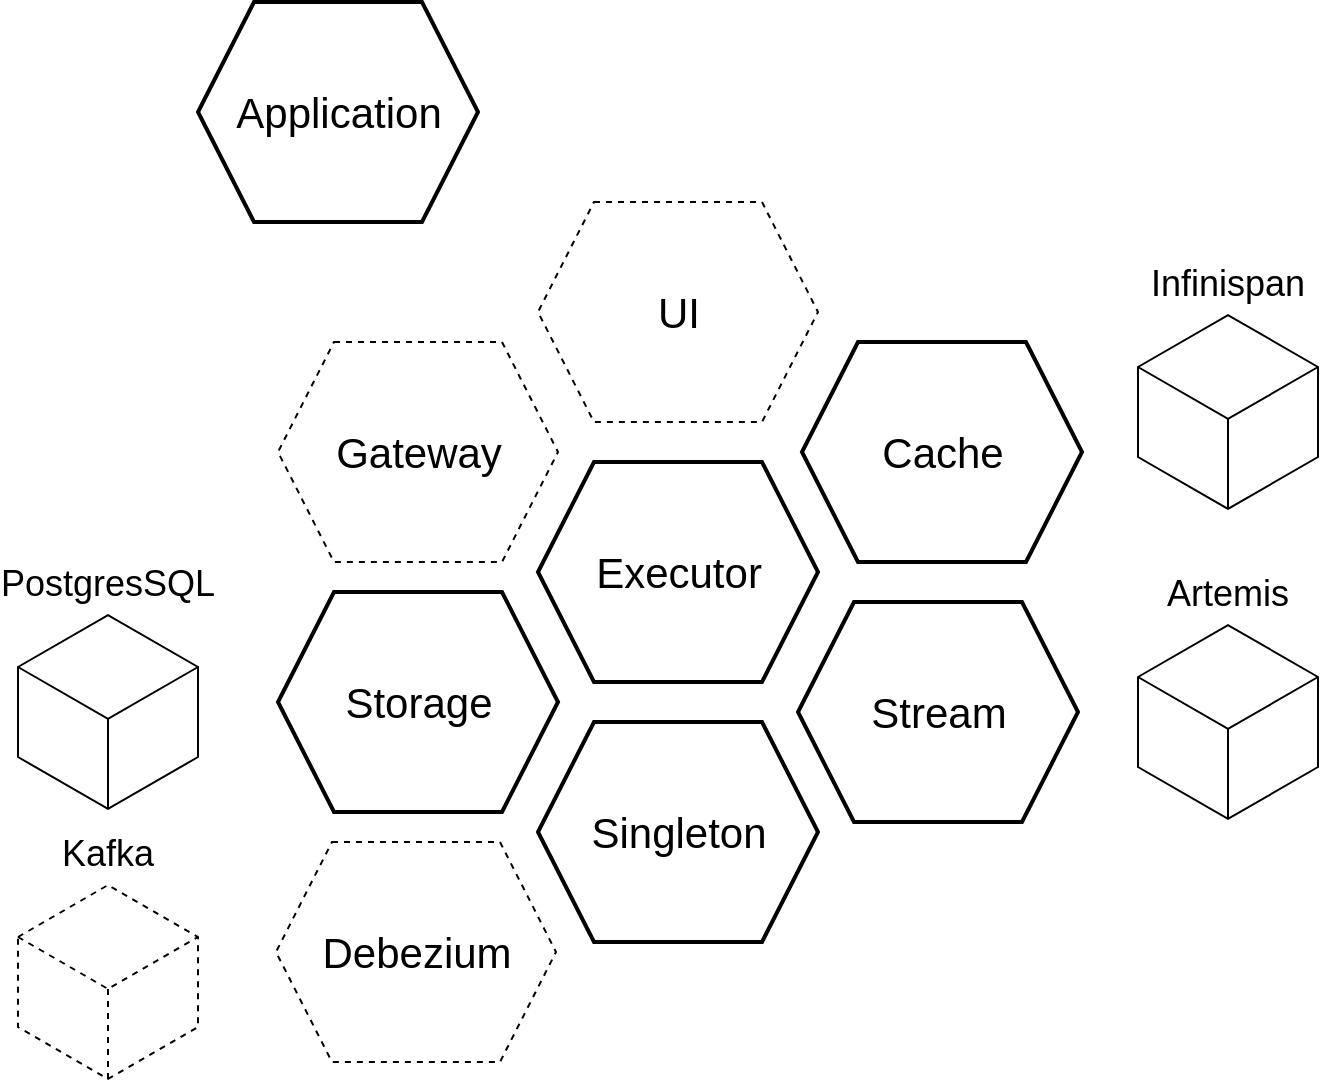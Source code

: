 <mxfile version="11.0.4" type="github"><diagram id="CyI9E9FNn-OCksgtm5Av" name="Page-1"><mxGraphModel dx="960" dy="734" grid="1" gridSize="10" guides="1" tooltips="1" connect="1" arrows="1" fold="1" page="1" pageScale="1" pageWidth="850" pageHeight="1100" math="0" shadow="0"><root><mxCell id="0"/><mxCell id="1" parent="0"/><mxCell id="tmdcVelncQNpDfJvKmhi-2" value="Executor" style="verticalLabelPosition=middle;verticalAlign=middle;html=1;strokeWidth=2;shape=hexagon;perimeter=hexagonPerimeter2;arcSize=6;size=0.2;labelPosition=center;align=center;fontSize=21;" vertex="1" parent="1"><mxGeometry x="330" y="330" width="140" height="110" as="geometry"/></mxCell><mxCell id="tmdcVelncQNpDfJvKmhi-3" value="Singleton" style="verticalLabelPosition=middle;verticalAlign=middle;html=1;strokeWidth=2;shape=hexagon;perimeter=hexagonPerimeter2;arcSize=6;size=0.2;labelPosition=center;align=center;fontSize=21;" vertex="1" parent="1"><mxGeometry x="330" y="460" width="140" height="110" as="geometry"/></mxCell><mxCell id="tmdcVelncQNpDfJvKmhi-4" value="Stream" style="verticalLabelPosition=middle;verticalAlign=middle;html=1;strokeWidth=2;shape=hexagon;perimeter=hexagonPerimeter2;arcSize=6;size=0.2;labelPosition=center;align=center;fontSize=21;" vertex="1" parent="1"><mxGeometry x="460" y="400" width="140" height="110" as="geometry"/></mxCell><mxCell id="tmdcVelncQNpDfJvKmhi-5" value="Cache" style="verticalLabelPosition=middle;verticalAlign=middle;html=1;strokeWidth=2;shape=hexagon;perimeter=hexagonPerimeter2;arcSize=6;size=0.2;labelPosition=center;align=center;fontSize=21;" vertex="1" parent="1"><mxGeometry x="462" y="270" width="140" height="110" as="geometry"/></mxCell><mxCell id="tmdcVelncQNpDfJvKmhi-6" value="Storage" style="verticalLabelPosition=middle;verticalAlign=middle;html=1;strokeWidth=2;shape=hexagon;perimeter=hexagonPerimeter2;arcSize=6;size=0.2;labelPosition=center;align=center;fontSize=21;" vertex="1" parent="1"><mxGeometry x="200" y="395" width="140" height="110" as="geometry"/></mxCell><mxCell id="tmdcVelncQNpDfJvKmhi-8" value="Infinispan" style="html=1;whiteSpace=wrap;aspect=fixed;shape=isoCube;backgroundOutline=1;fontSize=18;verticalAlign=bottom;labelPosition=center;verticalLabelPosition=top;align=center;" vertex="1" parent="1"><mxGeometry x="630" y="255" width="90" height="100" as="geometry"/></mxCell><mxCell id="tmdcVelncQNpDfJvKmhi-9" value="Artemis" style="html=1;whiteSpace=wrap;aspect=fixed;shape=isoCube;backgroundOutline=1;fontSize=18;verticalAlign=bottom;labelPosition=center;verticalLabelPosition=top;align=center;" vertex="1" parent="1"><mxGeometry x="630" y="410" width="90" height="100" as="geometry"/></mxCell><mxCell id="tmdcVelncQNpDfJvKmhi-10" value="PostgresSQL" style="html=1;whiteSpace=wrap;aspect=fixed;shape=isoCube;backgroundOutline=1;fontSize=18;verticalAlign=bottom;labelPosition=center;verticalLabelPosition=top;align=center;" vertex="1" parent="1"><mxGeometry x="70" y="405" width="90" height="100" as="geometry"/></mxCell><mxCell id="tmdcVelncQNpDfJvKmhi-11" value="Kafka" style="html=1;whiteSpace=wrap;aspect=fixed;shape=isoCube;backgroundOutline=1;fontSize=18;verticalAlign=bottom;labelPosition=center;verticalLabelPosition=top;align=center;dashed=1;" vertex="1" parent="1"><mxGeometry x="70" y="540" width="90" height="100" as="geometry"/></mxCell><mxCell id="tmdcVelncQNpDfJvKmhi-12" value="Debezium" style="verticalLabelPosition=middle;verticalAlign=middle;html=1;strokeWidth=1;shape=hexagon;perimeter=hexagonPerimeter2;arcSize=6;size=0.2;labelPosition=center;align=center;fontSize=21;dashed=1;" vertex="1" parent="1"><mxGeometry x="199" y="520" width="140" height="110" as="geometry"/></mxCell><mxCell id="tmdcVelncQNpDfJvKmhi-13" value="Gateway" style="verticalLabelPosition=middle;verticalAlign=middle;html=1;strokeWidth=1;shape=hexagon;perimeter=hexagonPerimeter2;arcSize=6;size=0.2;labelPosition=center;align=center;fontSize=21;dashed=1;" vertex="1" parent="1"><mxGeometry x="200" y="270" width="140" height="110" as="geometry"/></mxCell><mxCell id="tmdcVelncQNpDfJvKmhi-14" value="UI" style="verticalLabelPosition=middle;verticalAlign=middle;html=1;strokeWidth=1;shape=hexagon;perimeter=hexagonPerimeter2;arcSize=6;size=0.2;labelPosition=center;align=center;fontSize=21;dashed=1;" vertex="1" parent="1"><mxGeometry x="330" y="200" width="140" height="110" as="geometry"/></mxCell><mxCell id="tmdcVelncQNpDfJvKmhi-15" value="Application" style="verticalLabelPosition=middle;verticalAlign=middle;html=1;strokeWidth=2;shape=hexagon;perimeter=hexagonPerimeter2;arcSize=6;size=0.2;labelPosition=center;align=center;fontSize=21;" vertex="1" parent="1"><mxGeometry x="160" y="100" width="140" height="110" as="geometry"/></mxCell></root></mxGraphModel></diagram></mxfile>